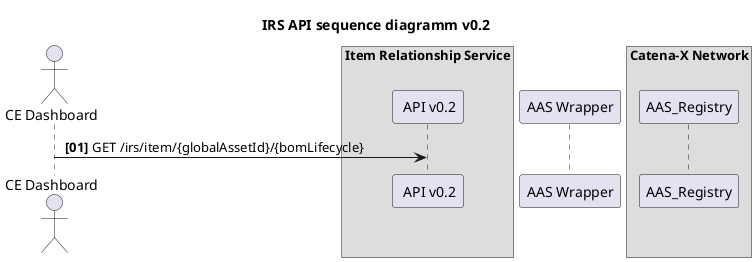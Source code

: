 @startuml
title IRS API sequence diagramm v0.2

actor CE as "CE Dashboard"

box Item Relationship Service
participant IRS_API as " API v0.2"
end box

participant AAS_W as "AAS Wrapper"

box Catena-X Network
participant AAS_Registry
end box

autonumber "<b> [00]"

CE -> IRS_API: GET /irs/item/{globalAssetId}/{bomLifecycle} 


@enduml